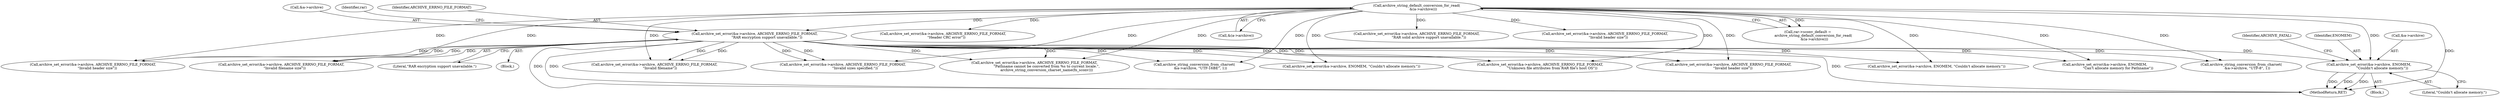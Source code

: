 digraph "0_libarchive_5562545b5562f6d12a4ef991fae158bf4ccf92b6@pointer" {
"1000676" [label="(Call,archive_set_error(&a->archive, ENOMEM,\n                        \"Couldn't allocate memory.\"))"];
"1000471" [label="(Call,archive_set_error(&a->archive, ARCHIVE_ERRNO_FILE_FORMAT,\n                      \"RAR encryption support unavailable.\"))"];
"1000173" [label="(Call,archive_string_default_conversion_for_read(\n            &(a->archive)))"];
"1000560" [label="(Call,archive_set_error(&a->archive, ARCHIVE_ERRNO_FILE_FORMAT,\n                      \"Invalid sizes specified.\"))"];
"1000173" [label="(Call,archive_string_default_conversion_for_read(\n            &(a->archive)))"];
"1001288" [label="(Call,archive_set_error(&a->archive, ENOMEM, \"Couldn't allocate memory.\"))"];
"1000400" [label="(Call,archive_set_error(&a->archive, ARCHIVE_ERRNO_FILE_FORMAT,\n      \"Header CRC error\"))"];
"1000681" [label="(Identifier,ENOMEM)"];
"1001383" [label="(Call,archive_set_error(&a->archive, ARCHIVE_ERRNO_FILE_FORMAT,\n        \"Invalid header size\"))"];
"1000682" [label="(Literal,\"Couldn't allocate memory.\")"];
"1000477" [label="(Literal,\"RAR encryption support unavailable.\")"];
"1000932" [label="(Call,archive_set_error(&a->archive, ARCHIVE_ERRNO_FILE_FORMAT,\n          \"Invalid filename\"))"];
"1000476" [label="(Identifier,ARCHIVE_ERRNO_FILE_FORMAT)"];
"1001350" [label="(Call,archive_set_error(&a->archive, ARCHIVE_ERRNO_FILE_FORMAT,\n        \"Invalid header size\"))"];
"1000963" [label="(Call,archive_string_conversion_from_charset(\n           &a->archive, \"UTF-16BE\", 1))"];
"1000174" [label="(Call,&(a->archive))"];
"1000677" [label="(Call,&a->archive)"];
"1001144" [label="(Call,archive_set_error(&a->archive, ENOMEM, \"Couldn't allocate memory.\"))"];
"1001681" [label="(Call,archive_set_error(&a->archive, ARCHIVE_ERRNO_FILE_FORMAT,\n                      \"Pathname cannot be converted from %s to current locale.\",\n                      archive_string_conversion_charset_name(fn_sconv)))"];
"1000472" [label="(Call,&a->archive)"];
"1001672" [label="(Call,archive_set_error(&a->archive, ENOMEM,\n                        \"Can't allocate memory for Pathname\"))"];
"1000675" [label="(Block,)"];
"1000356" [label="(Call,archive_set_error(&a->archive, ARCHIVE_ERRNO_FILE_FORMAT,\n                      \"RAR solid archive support unavailable.\"))"];
"1000676" [label="(Call,archive_set_error(&a->archive, ENOMEM,\n                        \"Couldn't allocate memory.\"))"];
"1001493" [label="(Call,archive_set_error(&a->archive, ARCHIVE_ERRNO_FILE_FORMAT,\n                      \"Unknown file attributes from RAR file's host OS\"))"];
"1000635" [label="(Call,archive_set_error(&a->archive, ARCHIVE_ERRNO_FILE_FORMAT,\n      \"Invalid filename size\"))"];
"1001741" [label="(MethodReturn,RET)"];
"1000232" [label="(Call,archive_set_error(&a->archive, ARCHIVE_ERRNO_FILE_FORMAT,\n      \"Invalid header size\"))"];
"1000462" [label="(Block,)"];
"1000471" [label="(Call,archive_set_error(&a->archive, ARCHIVE_ERRNO_FILE_FORMAT,\n                      \"RAR encryption support unavailable.\"))"];
"1000481" [label="(Identifier,rar)"];
"1000684" [label="(Identifier,ARCHIVE_FATAL)"];
"1001023" [label="(Call,archive_string_conversion_from_charset(\n           &a->archive, \"UTF-8\", 1))"];
"1000169" [label="(Call,rar->sconv_default =\n          archive_string_default_conversion_for_read(\n            &(a->archive)))"];
"1000676" -> "1000675"  [label="AST: "];
"1000676" -> "1000682"  [label="CFG: "];
"1000677" -> "1000676"  [label="AST: "];
"1000681" -> "1000676"  [label="AST: "];
"1000682" -> "1000676"  [label="AST: "];
"1000684" -> "1000676"  [label="CFG: "];
"1000676" -> "1001741"  [label="DDG: "];
"1000676" -> "1001741"  [label="DDG: "];
"1000676" -> "1001741"  [label="DDG: "];
"1000471" -> "1000676"  [label="DDG: "];
"1000173" -> "1000676"  [label="DDG: "];
"1000471" -> "1000462"  [label="AST: "];
"1000471" -> "1000477"  [label="CFG: "];
"1000472" -> "1000471"  [label="AST: "];
"1000476" -> "1000471"  [label="AST: "];
"1000477" -> "1000471"  [label="AST: "];
"1000481" -> "1000471"  [label="CFG: "];
"1000471" -> "1001741"  [label="DDG: "];
"1000471" -> "1001741"  [label="DDG: "];
"1000471" -> "1001741"  [label="DDG: "];
"1000173" -> "1000471"  [label="DDG: "];
"1000471" -> "1000560"  [label="DDG: "];
"1000471" -> "1000560"  [label="DDG: "];
"1000471" -> "1000635"  [label="DDG: "];
"1000471" -> "1000635"  [label="DDG: "];
"1000471" -> "1000932"  [label="DDG: "];
"1000471" -> "1000932"  [label="DDG: "];
"1000471" -> "1000963"  [label="DDG: "];
"1000471" -> "1001023"  [label="DDG: "];
"1000471" -> "1001144"  [label="DDG: "];
"1000471" -> "1001288"  [label="DDG: "];
"1000471" -> "1001350"  [label="DDG: "];
"1000471" -> "1001350"  [label="DDG: "];
"1000471" -> "1001383"  [label="DDG: "];
"1000471" -> "1001383"  [label="DDG: "];
"1000471" -> "1001493"  [label="DDG: "];
"1000471" -> "1001493"  [label="DDG: "];
"1000471" -> "1001672"  [label="DDG: "];
"1000471" -> "1001681"  [label="DDG: "];
"1000471" -> "1001681"  [label="DDG: "];
"1000173" -> "1000169"  [label="AST: "];
"1000173" -> "1000174"  [label="CFG: "];
"1000174" -> "1000173"  [label="AST: "];
"1000169" -> "1000173"  [label="CFG: "];
"1000173" -> "1001741"  [label="DDG: "];
"1000173" -> "1000169"  [label="DDG: "];
"1000173" -> "1000232"  [label="DDG: "];
"1000173" -> "1000356"  [label="DDG: "];
"1000173" -> "1000400"  [label="DDG: "];
"1000173" -> "1000560"  [label="DDG: "];
"1000173" -> "1000635"  [label="DDG: "];
"1000173" -> "1000932"  [label="DDG: "];
"1000173" -> "1000963"  [label="DDG: "];
"1000173" -> "1001023"  [label="DDG: "];
"1000173" -> "1001144"  [label="DDG: "];
"1000173" -> "1001288"  [label="DDG: "];
"1000173" -> "1001350"  [label="DDG: "];
"1000173" -> "1001383"  [label="DDG: "];
"1000173" -> "1001493"  [label="DDG: "];
"1000173" -> "1001672"  [label="DDG: "];
"1000173" -> "1001681"  [label="DDG: "];
}
